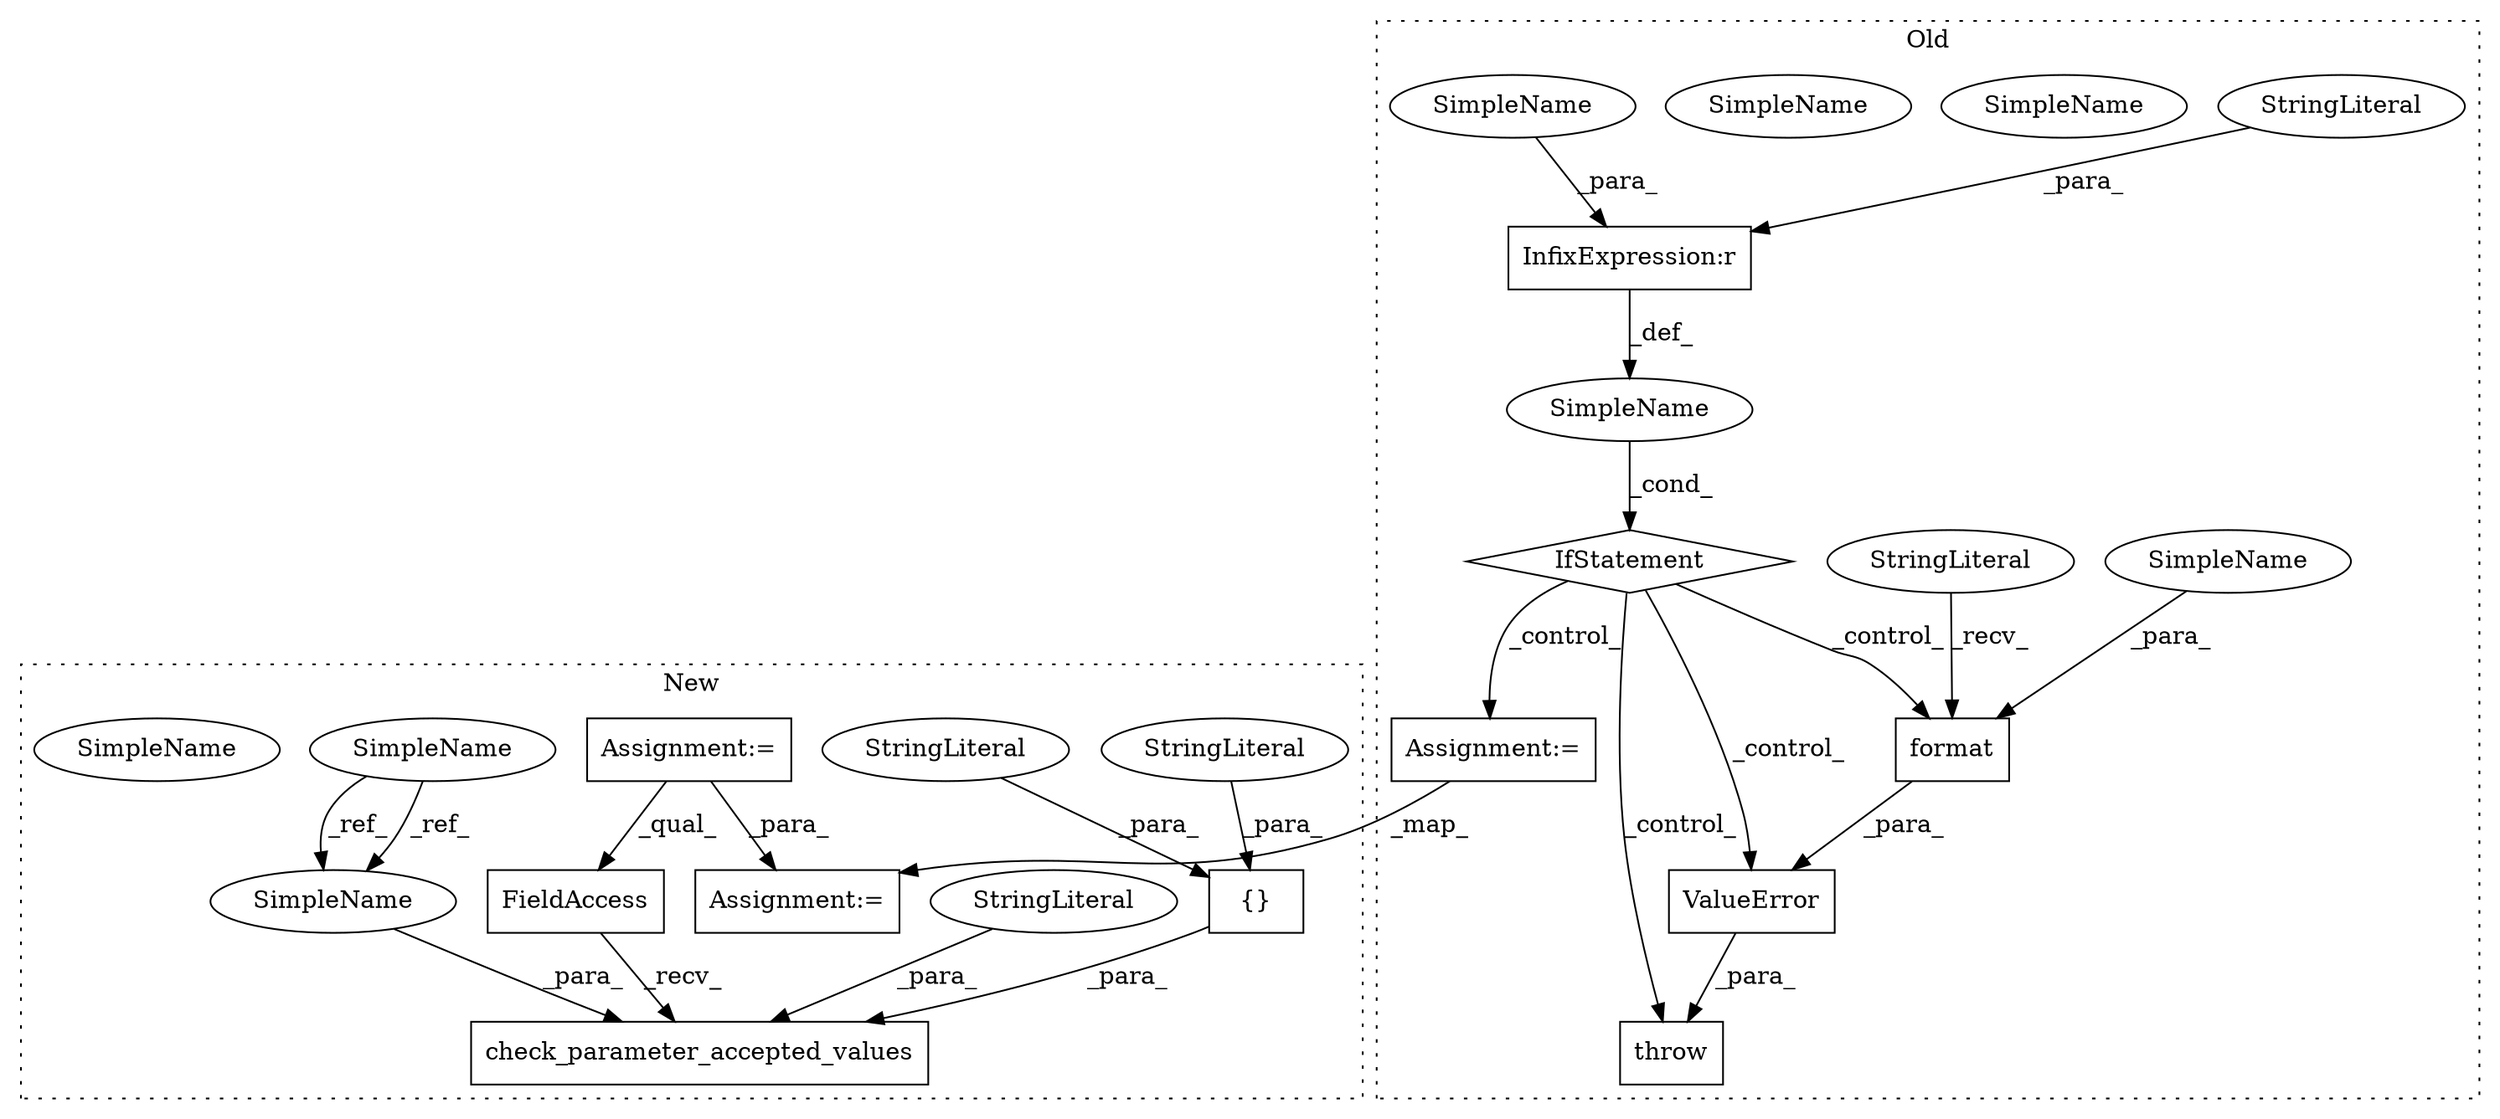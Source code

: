 digraph G {
subgraph cluster0 {
1 [label="ValueError" a="32" s="9334,9431" l="11,1" shape="box"];
3 [label="SimpleName" a="42" s="" l="" shape="ellipse"];
4 [label="throw" a="53" s="9328" l="6" shape="box"];
10 [label="InfixExpression:r" a="27" s="8778" l="4" shape="box"];
11 [label="format" a="32" s="9413,9430" l="7,1" shape="box"];
13 [label="IfStatement" a="25" s="8764,8790" l="4,2" shape="diamond"];
15 [label="StringLiteral" a="45" s="8782" l="8" shape="ellipse"];
16 [label="StringLiteral" a="45" s="9345" l="67" shape="ellipse"];
17 [label="Assignment:=" a="7" s="8805" l="1" shape="box"];
20 [label="SimpleName" a="42" s="8768" l="10" shape="ellipse"];
21 [label="SimpleName" a="42" s="9420" l="10" shape="ellipse"];
22 [label="SimpleName" a="42" s="8768" l="10" shape="ellipse"];
23 [label="SimpleName" a="42" s="9420" l="10" shape="ellipse"];
label = "Old";
style="dotted";
}
subgraph cluster1 {
2 [label="check_parameter_accepted_values" a="32" s="8011,8098" l="32,1" shape="box"];
5 [label="{}" a="4" s="8079,8097" l="1,1" shape="box"];
6 [label="FieldAccess" a="22" s="7994" l="16" shape="box"];
7 [label="StringLiteral" a="45" s="8089" l="8" shape="ellipse"];
8 [label="StringLiteral" a="45" s="8080" l="8" shape="ellipse"];
9 [label="StringLiteral" a="45" s="8054" l="12" shape="ellipse"];
12 [label="SimpleName" a="42" s="7740" l="10" shape="ellipse"];
14 [label="Assignment:=" a="7" s="7783" l="9" shape="box"];
18 [label="Assignment:=" a="7" s="8497" l="1" shape="box"];
19 [label="SimpleName" a="42" s="8043" l="10" shape="ellipse"];
24 [label="SimpleName" a="42" s="8043" l="10" shape="ellipse"];
label = "New";
style="dotted";
}
1 -> 4 [label="_para_"];
3 -> 13 [label="_cond_"];
5 -> 2 [label="_para_"];
6 -> 2 [label="_recv_"];
7 -> 5 [label="_para_"];
8 -> 5 [label="_para_"];
9 -> 2 [label="_para_"];
10 -> 3 [label="_def_"];
11 -> 1 [label="_para_"];
12 -> 24 [label="_ref_"];
12 -> 24 [label="_ref_"];
13 -> 4 [label="_control_"];
13 -> 11 [label="_control_"];
13 -> 17 [label="_control_"];
13 -> 1 [label="_control_"];
14 -> 6 [label="_qual_"];
14 -> 18 [label="_para_"];
15 -> 10 [label="_para_"];
16 -> 11 [label="_recv_"];
17 -> 18 [label="_map_"];
22 -> 10 [label="_para_"];
23 -> 11 [label="_para_"];
24 -> 2 [label="_para_"];
}